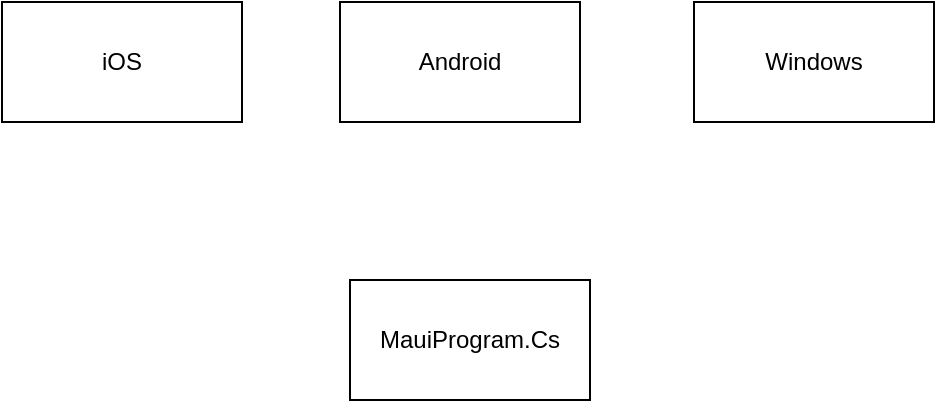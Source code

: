 <mxfile version="24.4.0" type="github">
  <diagram name="Page-1" id="2V4rqOWZvK8FLuukP6qS">
    <mxGraphModel dx="880" dy="1603" grid="0" gridSize="10" guides="1" tooltips="1" connect="1" arrows="1" fold="1" page="1" pageScale="1" pageWidth="827" pageHeight="1169" math="0" shadow="0">
      <root>
        <mxCell id="0" />
        <mxCell id="1" parent="0" />
        <mxCell id="wVcHxcKOub-WD_eu40Rh-1" value="iOS" style="rounded=0;whiteSpace=wrap;html=1;" vertex="1" parent="1">
          <mxGeometry x="120" y="-369" width="120" height="60" as="geometry" />
        </mxCell>
        <mxCell id="wVcHxcKOub-WD_eu40Rh-2" value="Android" style="rounded=0;whiteSpace=wrap;html=1;" vertex="1" parent="1">
          <mxGeometry x="289" y="-369" width="120" height="60" as="geometry" />
        </mxCell>
        <mxCell id="wVcHxcKOub-WD_eu40Rh-3" value="Windows" style="rounded=0;whiteSpace=wrap;html=1;" vertex="1" parent="1">
          <mxGeometry x="466" y="-369" width="120" height="60" as="geometry" />
        </mxCell>
        <mxCell id="wVcHxcKOub-WD_eu40Rh-4" value="MauiProgram.Cs" style="rounded=0;whiteSpace=wrap;html=1;" vertex="1" parent="1">
          <mxGeometry x="294" y="-230" width="120" height="60" as="geometry" />
        </mxCell>
      </root>
    </mxGraphModel>
  </diagram>
</mxfile>
